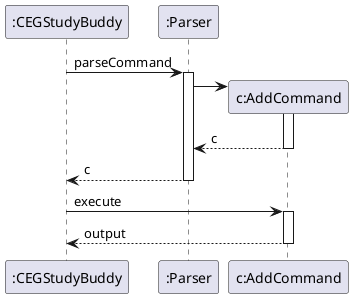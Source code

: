 @startuml
'https://plantuml.com/sequence-diagram

":CEGStudyBuddy" -> ":Parser": parseCommand
activate ":Parser"
":Parser" -> "c:AddCommand" **
activate "c:AddCommand"
"c:AddCommand" --> ":Parser" : c
deactivate "c:AddCommand"
":Parser" --> ":CEGStudyBuddy" : c
deactivate ":Parser"

":CEGStudyBuddy" -> "c:AddCommand" : execute
activate "c:AddCommand"
"c:AddCommand" --> ":CEGStudyBuddy" : output
deactivate "c:AddCommand"

@enduml
